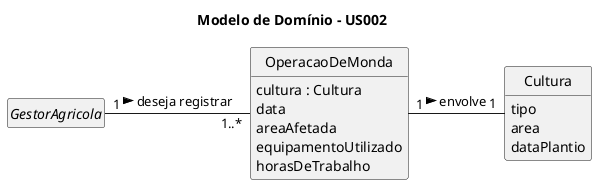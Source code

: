 @startuml
skinparam monochrome true
skinparam packageStyle rectangle
skinparam shadowing false

'direção da esquerda para a direita

skinparam classAttributeIconSize 0
hide circles
hide methods
hide empty members

title Modelo de Domínio - US002
abstract class GestorAgricola {
}

class OperacaoDeMonda {
    cultura : Cultura
    data
    areaAfetada
    equipamentoUtilizado
    horasDeTrabalho
}

class Cultura {
    tipo
    area
    dataPlantio
}

GestorAgricola "1" -right- "1..*" OperacaoDeMonda : deseja registrar >
OperacaoDeMonda "1" -right- "1" Cultura : envolve >

@enduml
